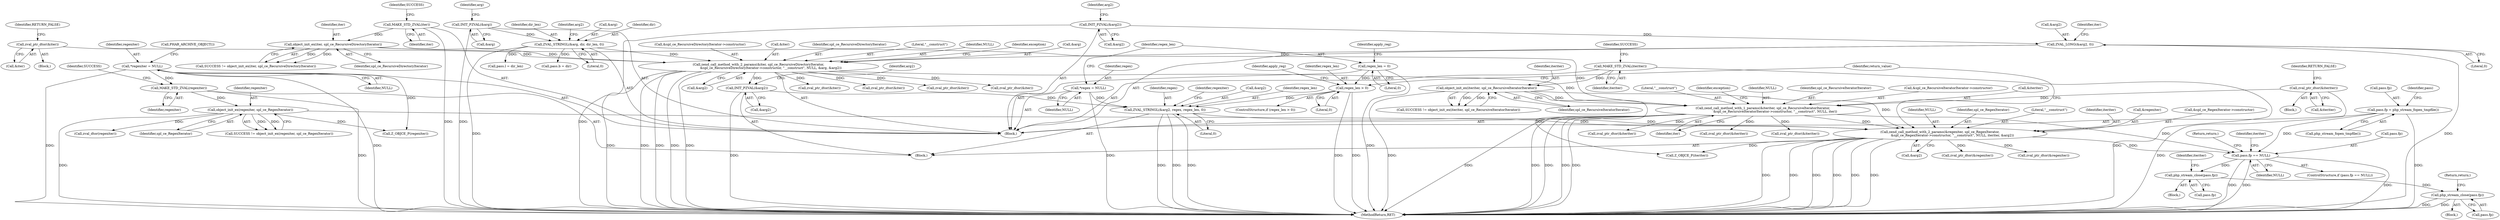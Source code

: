 digraph "0_php_bf58162ddf970f63502837f366930e44d6a992cf_3@API" {
"1000357" [label="(Call,php_stream_close(pass.fp))"];
"1000343" [label="(Call,php_stream_close(pass.fp))"];
"1000325" [label="(Call,pass.fp == NULL)"];
"1000319" [label="(Call,pass.fp = php_stream_fopen_tmpfile())"];
"1000212" [label="(Call,zend_call_method_with_1_params(&iteriter, spl_ce_RecursiveIteratorIterator,\n                        &spl_ce_RecursiveIteratorIterator->constructor, \"__construct\", NULL, iter))"];
"1000208" [label="(Call,zval_ptr_dtor(&iteriter))"];
"1000201" [label="(Call,object_init_ex(iteriter, spl_ce_RecursiveIteratorIterator))"];
"1000196" [label="(Call,MAKE_STD_ZVAL(iteriter))"];
"1000174" [label="(Call,zend_call_method_with_2_params(&iter, spl_ce_RecursiveDirectoryIterator,\n                        &spl_ce_RecursiveDirectoryIterator->constructor, \"__construct\", NULL, &arg, &arg2))"];
"1000154" [label="(Call,zval_ptr_dtor(&iter))"];
"1000150" [label="(Call,object_init_ex(iter, spl_ce_RecursiveDirectoryIterator))"];
"1000145" [label="(Call,MAKE_STD_ZVAL(iter))"];
"1000161" [label="(Call,ZVAL_STRINGL(&arg, dir, dir_len, 0))"];
"1000158" [label="(Call,INIT_PZVAL(&arg))"];
"1000170" [label="(Call,ZVAL_LONG(&arg2, 0))"];
"1000167" [label="(Call,INIT_PZVAL(&arg2))"];
"1000269" [label="(Call,zend_call_method_with_2_params(&regexiter, spl_ce_RegexIterator,\n                        &spl_ce_RegexIterator->constructor, \"__construct\", NULL, iteriter, &arg2))"];
"1000250" [label="(Call,object_init_ex(regexiter, spl_ce_RegexIterator))"];
"1000245" [label="(Call,MAKE_STD_ZVAL(regexiter))"];
"1000124" [label="(Call,*regexiter = NULL)"];
"1000263" [label="(Call,ZVAL_STRINGL(&arg2, regex, regex_len, 0))"];
"1000260" [label="(Call,INIT_PZVAL(&arg2))"];
"1000107" [label="(Call,*regex = NULL)"];
"1000238" [label="(Call,regex_len > 0)"];
"1000112" [label="(Call,regex_len = 0)"];
"1000334" [label="(Call,zval_ptr_dtor(&iteriter))"];
"1000175" [label="(Call,&iter)"];
"1000246" [label="(Identifier,regexiter)"];
"1000354" [label="(Call,zval_ptr_dtor(&regexiter))"];
"1000249" [label="(Identifier,SUCCESS)"];
"1000272" [label="(Identifier,spl_ce_RegexIterator)"];
"1000153" [label="(Block,)"];
"1000103" [label="(Block,)"];
"1000155" [label="(Call,&iter)"];
"1000251" [label="(Identifier,regexiter)"];
"1000267" [label="(Identifier,regex_len)"];
"1000266" [label="(Identifier,regex)"];
"1000177" [label="(Identifier,spl_ce_RecursiveDirectoryIterator)"];
"1000150" [label="(Call,object_init_ex(iter, spl_ce_RecursiveDirectoryIterator))"];
"1000216" [label="(Call,&spl_ce_RecursiveIteratorIterator->constructor)"];
"1000192" [label="(Call,zval_ptr_dtor(&iter))"];
"1000257" [label="(Call,zval_dtor(regexiter))"];
"1000239" [label="(Identifier,regex_len)"];
"1000169" [label="(Identifier,arg2)"];
"1000331" [label="(Return,return;)"];
"1000280" [label="(Call,&arg2)"];
"1000112" [label="(Call,regex_len = 0)"];
"1000145" [label="(Call,MAKE_STD_ZVAL(iter))"];
"1000340" [label="(Call,zval_ptr_dtor(&regexiter))"];
"1000241" [label="(Block,)"];
"1000212" [label="(Call,zend_call_method_with_1_params(&iteriter, spl_ce_RecursiveIteratorIterator,\n                        &spl_ce_RecursiveIteratorIterator->constructor, \"__construct\", NULL, iter))"];
"1000114" [label="(Literal,0)"];
"1000277" [label="(Literal,\"__construct\")"];
"1000166" [label="(Literal,0)"];
"1000213" [label="(Call,&iteriter)"];
"1000182" [label="(Literal,\"__construct\")"];
"1000350" [label="(Identifier,iteriter)"];
"1000320" [label="(Call,pass.fp)"];
"1000344" [label="(Call,pass.fp)"];
"1000162" [label="(Call,&arg)"];
"1000183" [label="(Identifier,NULL)"];
"1000108" [label="(Identifier,regex)"];
"1000163" [label="(Identifier,arg)"];
"1000265" [label="(Identifier,arg2)"];
"1000261" [label="(Call,&arg2)"];
"1000325" [label="(Call,pass.fp == NULL)"];
"1000203" [label="(Identifier,spl_ce_RecursiveIteratorIterator)"];
"1000176" [label="(Identifier,iter)"];
"1000209" [label="(Call,&iteriter)"];
"1000240" [label="(Literal,0)"];
"1000222" [label="(Identifier,iter)"];
"1000260" [label="(Call,INIT_PZVAL(&arg2))"];
"1000252" [label="(Identifier,spl_ce_RegexIterator)"];
"1000220" [label="(Literal,\"__construct\")"];
"1000128" [label="(Call,PHAR_ARCHIVE_OBJECT())"];
"1000152" [label="(Identifier,spl_ce_RecursiveDirectoryIterator)"];
"1000324" [label="(ControlStructure,if (pass.fp == NULL))"];
"1000126" [label="(Identifier,NULL)"];
"1000238" [label="(Call,regex_len > 0)"];
"1000199" [label="(Call,SUCCESS != object_init_ex(iteriter, spl_ce_RecursiveIteratorIterator))"];
"1000263" [label="(Call,ZVAL_STRINGL(&arg2, regex, regex_len, 0))"];
"1000158" [label="(Call,INIT_PZVAL(&arg))"];
"1000204" [label="(Block,)"];
"1000234" [label="(Call,zval_ptr_dtor(&iter))"];
"1000269" [label="(Call,zend_call_method_with_2_params(&regexiter, spl_ce_RegexIterator,\n                        &spl_ce_RegexIterator->constructor, \"__construct\", NULL, iteriter, &arg2))"];
"1000171" [label="(Call,&arg2)"];
"1000279" [label="(Identifier,iteriter)"];
"1000250" [label="(Call,object_init_ex(regexiter, spl_ce_RegexIterator))"];
"1000327" [label="(Identifier,pass)"];
"1000336" [label="(Identifier,iteriter)"];
"1000154" [label="(Call,zval_ptr_dtor(&iter))"];
"1000117" [label="(Identifier,apply_reg)"];
"1000283" [label="(Identifier,return_value)"];
"1000237" [label="(ControlStructure,if (regex_len > 0))"];
"1000268" [label="(Literal,0)"];
"1000323" [label="(Call,php_stream_fopen_tmpfile())"];
"1000173" [label="(Literal,0)"];
"1000170" [label="(Call,ZVAL_LONG(&arg2, 0))"];
"1000270" [label="(Call,&regexiter)"];
"1000151" [label="(Identifier,iter)"];
"1000113" [label="(Identifier,regex_len)"];
"1000254" [label="(Call,zval_ptr_dtor(&iteriter))"];
"1000164" [label="(Identifier,dir)"];
"1000347" [label="(Block,)"];
"1000357" [label="(Call,php_stream_close(pass.fp))"];
"1000165" [label="(Identifier,dir_len)"];
"1000107" [label="(Call,*regex = NULL)"];
"1000202" [label="(Identifier,iteriter)"];
"1000211" [label="(Identifier,RETURN_FALSE)"];
"1000197" [label="(Identifier,iteriter)"];
"1000149" [label="(Identifier,SUCCESS)"];
"1000326" [label="(Call,pass.fp)"];
"1000196" [label="(Call,MAKE_STD_ZVAL(iteriter))"];
"1000333" [label="(Block,)"];
"1000225" [label="(Identifier,exception)"];
"1000304" [label="(Call,pass.l = dir_len)"];
"1000329" [label="(Identifier,NULL)"];
"1000167" [label="(Call,INIT_PZVAL(&arg2))"];
"1000248" [label="(Call,SUCCESS != object_init_ex(regexiter, spl_ce_RegexIterator))"];
"1000148" [label="(Call,SUCCESS != object_init_ex(iter, spl_ce_RecursiveDirectoryIterator))"];
"1000146" [label="(Identifier,iter)"];
"1000243" [label="(Identifier,apply_reg)"];
"1000299" [label="(Call,pass.b = dir)"];
"1000361" [label="(Return,return;)"];
"1000109" [label="(Identifier,NULL)"];
"1000190" [label="(Identifier,exception)"];
"1000124" [label="(Call,*regexiter = NULL)"];
"1000157" [label="(Identifier,RETURN_FALSE)"];
"1000200" [label="(Identifier,SUCCESS)"];
"1000168" [label="(Call,&arg2)"];
"1000273" [label="(Call,&spl_ce_RegexIterator->constructor)"];
"1000227" [label="(Call,zval_ptr_dtor(&iter))"];
"1000186" [label="(Call,&arg2)"];
"1000319" [label="(Call,pass.fp = php_stream_fopen_tmpfile())"];
"1000161" [label="(Call,ZVAL_STRINGL(&arg, dir, dir_len, 0))"];
"1000174" [label="(Call,zend_call_method_with_2_params(&iter, spl_ce_RecursiveDirectoryIterator,\n                        &spl_ce_RecursiveDirectoryIterator->constructor, \"__construct\", NULL, &arg, &arg2))"];
"1000290" [label="(Call,Z_OBJCE_P(regexiter))"];
"1000221" [label="(Identifier,NULL)"];
"1000230" [label="(Call,zval_ptr_dtor(&iteriter))"];
"1000184" [label="(Call,&arg)"];
"1000271" [label="(Identifier,regexiter)"];
"1000292" [label="(Call,Z_OBJCE_P(iteriter))"];
"1000201" [label="(Call,object_init_ex(iteriter, spl_ce_RecursiveIteratorIterator))"];
"1000178" [label="(Call,&spl_ce_RecursiveDirectoryIterator->constructor)"];
"1000125" [label="(Identifier,regexiter)"];
"1000264" [label="(Call,&arg2)"];
"1000278" [label="(Identifier,NULL)"];
"1000389" [label="(MethodReturn,RET)"];
"1000159" [label="(Call,&arg)"];
"1000245" [label="(Call,MAKE_STD_ZVAL(regexiter))"];
"1000343" [label="(Call,php_stream_close(pass.fp))"];
"1000208" [label="(Call,zval_ptr_dtor(&iteriter))"];
"1000205" [label="(Call,zval_ptr_dtor(&iter))"];
"1000172" [label="(Identifier,arg2)"];
"1000358" [label="(Call,pass.fp)"];
"1000215" [label="(Identifier,spl_ce_RecursiveIteratorIterator)"];
"1000357" -> "1000347"  [label="AST: "];
"1000357" -> "1000358"  [label="CFG: "];
"1000358" -> "1000357"  [label="AST: "];
"1000361" -> "1000357"  [label="CFG: "];
"1000357" -> "1000389"  [label="DDG: "];
"1000357" -> "1000389"  [label="DDG: "];
"1000343" -> "1000357"  [label="DDG: "];
"1000343" -> "1000333"  [label="AST: "];
"1000343" -> "1000344"  [label="CFG: "];
"1000344" -> "1000343"  [label="AST: "];
"1000350" -> "1000343"  [label="CFG: "];
"1000325" -> "1000343"  [label="DDG: "];
"1000325" -> "1000324"  [label="AST: "];
"1000325" -> "1000329"  [label="CFG: "];
"1000326" -> "1000325"  [label="AST: "];
"1000329" -> "1000325"  [label="AST: "];
"1000331" -> "1000325"  [label="CFG: "];
"1000336" -> "1000325"  [label="CFG: "];
"1000325" -> "1000389"  [label="DDG: "];
"1000325" -> "1000389"  [label="DDG: "];
"1000325" -> "1000389"  [label="DDG: "];
"1000319" -> "1000325"  [label="DDG: "];
"1000212" -> "1000325"  [label="DDG: "];
"1000269" -> "1000325"  [label="DDG: "];
"1000319" -> "1000103"  [label="AST: "];
"1000319" -> "1000323"  [label="CFG: "];
"1000320" -> "1000319"  [label="AST: "];
"1000323" -> "1000319"  [label="AST: "];
"1000327" -> "1000319"  [label="CFG: "];
"1000319" -> "1000389"  [label="DDG: "];
"1000212" -> "1000103"  [label="AST: "];
"1000212" -> "1000222"  [label="CFG: "];
"1000213" -> "1000212"  [label="AST: "];
"1000215" -> "1000212"  [label="AST: "];
"1000216" -> "1000212"  [label="AST: "];
"1000220" -> "1000212"  [label="AST: "];
"1000221" -> "1000212"  [label="AST: "];
"1000222" -> "1000212"  [label="AST: "];
"1000225" -> "1000212"  [label="CFG: "];
"1000212" -> "1000389"  [label="DDG: "];
"1000212" -> "1000389"  [label="DDG: "];
"1000212" -> "1000389"  [label="DDG: "];
"1000212" -> "1000389"  [label="DDG: "];
"1000212" -> "1000389"  [label="DDG: "];
"1000208" -> "1000212"  [label="DDG: "];
"1000201" -> "1000212"  [label="DDG: "];
"1000174" -> "1000212"  [label="DDG: "];
"1000150" -> "1000212"  [label="DDG: "];
"1000212" -> "1000230"  [label="DDG: "];
"1000212" -> "1000254"  [label="DDG: "];
"1000212" -> "1000269"  [label="DDG: "];
"1000212" -> "1000334"  [label="DDG: "];
"1000208" -> "1000204"  [label="AST: "];
"1000208" -> "1000209"  [label="CFG: "];
"1000209" -> "1000208"  [label="AST: "];
"1000211" -> "1000208"  [label="CFG: "];
"1000208" -> "1000389"  [label="DDG: "];
"1000201" -> "1000199"  [label="AST: "];
"1000201" -> "1000203"  [label="CFG: "];
"1000202" -> "1000201"  [label="AST: "];
"1000203" -> "1000201"  [label="AST: "];
"1000199" -> "1000201"  [label="CFG: "];
"1000201" -> "1000389"  [label="DDG: "];
"1000201" -> "1000199"  [label="DDG: "];
"1000201" -> "1000199"  [label="DDG: "];
"1000196" -> "1000201"  [label="DDG: "];
"1000201" -> "1000269"  [label="DDG: "];
"1000201" -> "1000292"  [label="DDG: "];
"1000196" -> "1000103"  [label="AST: "];
"1000196" -> "1000197"  [label="CFG: "];
"1000197" -> "1000196"  [label="AST: "];
"1000200" -> "1000196"  [label="CFG: "];
"1000196" -> "1000389"  [label="DDG: "];
"1000174" -> "1000103"  [label="AST: "];
"1000174" -> "1000186"  [label="CFG: "];
"1000175" -> "1000174"  [label="AST: "];
"1000177" -> "1000174"  [label="AST: "];
"1000178" -> "1000174"  [label="AST: "];
"1000182" -> "1000174"  [label="AST: "];
"1000183" -> "1000174"  [label="AST: "];
"1000184" -> "1000174"  [label="AST: "];
"1000186" -> "1000174"  [label="AST: "];
"1000190" -> "1000174"  [label="CFG: "];
"1000174" -> "1000389"  [label="DDG: "];
"1000174" -> "1000389"  [label="DDG: "];
"1000174" -> "1000389"  [label="DDG: "];
"1000174" -> "1000389"  [label="DDG: "];
"1000174" -> "1000389"  [label="DDG: "];
"1000154" -> "1000174"  [label="DDG: "];
"1000150" -> "1000174"  [label="DDG: "];
"1000161" -> "1000174"  [label="DDG: "];
"1000170" -> "1000174"  [label="DDG: "];
"1000174" -> "1000192"  [label="DDG: "];
"1000174" -> "1000205"  [label="DDG: "];
"1000174" -> "1000227"  [label="DDG: "];
"1000174" -> "1000234"  [label="DDG: "];
"1000174" -> "1000260"  [label="DDG: "];
"1000154" -> "1000153"  [label="AST: "];
"1000154" -> "1000155"  [label="CFG: "];
"1000155" -> "1000154"  [label="AST: "];
"1000157" -> "1000154"  [label="CFG: "];
"1000150" -> "1000148"  [label="AST: "];
"1000150" -> "1000152"  [label="CFG: "];
"1000151" -> "1000150"  [label="AST: "];
"1000152" -> "1000150"  [label="AST: "];
"1000148" -> "1000150"  [label="CFG: "];
"1000150" -> "1000148"  [label="DDG: "];
"1000150" -> "1000148"  [label="DDG: "];
"1000145" -> "1000150"  [label="DDG: "];
"1000145" -> "1000103"  [label="AST: "];
"1000145" -> "1000146"  [label="CFG: "];
"1000146" -> "1000145"  [label="AST: "];
"1000149" -> "1000145"  [label="CFG: "];
"1000145" -> "1000389"  [label="DDG: "];
"1000161" -> "1000103"  [label="AST: "];
"1000161" -> "1000166"  [label="CFG: "];
"1000162" -> "1000161"  [label="AST: "];
"1000164" -> "1000161"  [label="AST: "];
"1000165" -> "1000161"  [label="AST: "];
"1000166" -> "1000161"  [label="AST: "];
"1000169" -> "1000161"  [label="CFG: "];
"1000161" -> "1000389"  [label="DDG: "];
"1000158" -> "1000161"  [label="DDG: "];
"1000161" -> "1000299"  [label="DDG: "];
"1000161" -> "1000304"  [label="DDG: "];
"1000158" -> "1000103"  [label="AST: "];
"1000158" -> "1000159"  [label="CFG: "];
"1000159" -> "1000158"  [label="AST: "];
"1000163" -> "1000158"  [label="CFG: "];
"1000158" -> "1000389"  [label="DDG: "];
"1000170" -> "1000103"  [label="AST: "];
"1000170" -> "1000173"  [label="CFG: "];
"1000171" -> "1000170"  [label="AST: "];
"1000173" -> "1000170"  [label="AST: "];
"1000176" -> "1000170"  [label="CFG: "];
"1000170" -> "1000389"  [label="DDG: "];
"1000167" -> "1000170"  [label="DDG: "];
"1000167" -> "1000103"  [label="AST: "];
"1000167" -> "1000168"  [label="CFG: "];
"1000168" -> "1000167"  [label="AST: "];
"1000172" -> "1000167"  [label="CFG: "];
"1000167" -> "1000389"  [label="DDG: "];
"1000269" -> "1000241"  [label="AST: "];
"1000269" -> "1000280"  [label="CFG: "];
"1000270" -> "1000269"  [label="AST: "];
"1000272" -> "1000269"  [label="AST: "];
"1000273" -> "1000269"  [label="AST: "];
"1000277" -> "1000269"  [label="AST: "];
"1000278" -> "1000269"  [label="AST: "];
"1000279" -> "1000269"  [label="AST: "];
"1000280" -> "1000269"  [label="AST: "];
"1000283" -> "1000269"  [label="CFG: "];
"1000269" -> "1000389"  [label="DDG: "];
"1000269" -> "1000389"  [label="DDG: "];
"1000269" -> "1000389"  [label="DDG: "];
"1000269" -> "1000389"  [label="DDG: "];
"1000269" -> "1000389"  [label="DDG: "];
"1000269" -> "1000389"  [label="DDG: "];
"1000250" -> "1000269"  [label="DDG: "];
"1000263" -> "1000269"  [label="DDG: "];
"1000269" -> "1000292"  [label="DDG: "];
"1000269" -> "1000340"  [label="DDG: "];
"1000269" -> "1000354"  [label="DDG: "];
"1000250" -> "1000248"  [label="AST: "];
"1000250" -> "1000252"  [label="CFG: "];
"1000251" -> "1000250"  [label="AST: "];
"1000252" -> "1000250"  [label="AST: "];
"1000248" -> "1000250"  [label="CFG: "];
"1000250" -> "1000389"  [label="DDG: "];
"1000250" -> "1000248"  [label="DDG: "];
"1000250" -> "1000248"  [label="DDG: "];
"1000245" -> "1000250"  [label="DDG: "];
"1000250" -> "1000257"  [label="DDG: "];
"1000250" -> "1000290"  [label="DDG: "];
"1000245" -> "1000241"  [label="AST: "];
"1000245" -> "1000246"  [label="CFG: "];
"1000246" -> "1000245"  [label="AST: "];
"1000249" -> "1000245"  [label="CFG: "];
"1000245" -> "1000389"  [label="DDG: "];
"1000124" -> "1000245"  [label="DDG: "];
"1000124" -> "1000103"  [label="AST: "];
"1000124" -> "1000126"  [label="CFG: "];
"1000125" -> "1000124"  [label="AST: "];
"1000126" -> "1000124"  [label="AST: "];
"1000128" -> "1000124"  [label="CFG: "];
"1000124" -> "1000389"  [label="DDG: "];
"1000124" -> "1000389"  [label="DDG: "];
"1000124" -> "1000290"  [label="DDG: "];
"1000263" -> "1000241"  [label="AST: "];
"1000263" -> "1000268"  [label="CFG: "];
"1000264" -> "1000263"  [label="AST: "];
"1000266" -> "1000263"  [label="AST: "];
"1000267" -> "1000263"  [label="AST: "];
"1000268" -> "1000263"  [label="AST: "];
"1000271" -> "1000263"  [label="CFG: "];
"1000263" -> "1000389"  [label="DDG: "];
"1000263" -> "1000389"  [label="DDG: "];
"1000263" -> "1000389"  [label="DDG: "];
"1000260" -> "1000263"  [label="DDG: "];
"1000107" -> "1000263"  [label="DDG: "];
"1000238" -> "1000263"  [label="DDG: "];
"1000260" -> "1000241"  [label="AST: "];
"1000260" -> "1000261"  [label="CFG: "];
"1000261" -> "1000260"  [label="AST: "];
"1000265" -> "1000260"  [label="CFG: "];
"1000260" -> "1000389"  [label="DDG: "];
"1000107" -> "1000103"  [label="AST: "];
"1000107" -> "1000109"  [label="CFG: "];
"1000108" -> "1000107"  [label="AST: "];
"1000109" -> "1000107"  [label="AST: "];
"1000113" -> "1000107"  [label="CFG: "];
"1000107" -> "1000389"  [label="DDG: "];
"1000238" -> "1000237"  [label="AST: "];
"1000238" -> "1000240"  [label="CFG: "];
"1000239" -> "1000238"  [label="AST: "];
"1000240" -> "1000238"  [label="AST: "];
"1000243" -> "1000238"  [label="CFG: "];
"1000283" -> "1000238"  [label="CFG: "];
"1000238" -> "1000389"  [label="DDG: "];
"1000238" -> "1000389"  [label="DDG: "];
"1000112" -> "1000238"  [label="DDG: "];
"1000112" -> "1000103"  [label="AST: "];
"1000112" -> "1000114"  [label="CFG: "];
"1000113" -> "1000112"  [label="AST: "];
"1000114" -> "1000112"  [label="AST: "];
"1000117" -> "1000112"  [label="CFG: "];
"1000112" -> "1000389"  [label="DDG: "];
}
